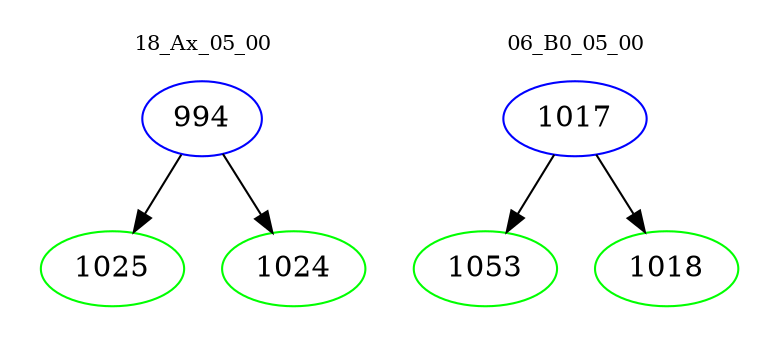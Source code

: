 digraph{
subgraph cluster_0 {
color = white
label = "18_Ax_05_00";
fontsize=10;
T0_994 [label="994", color="blue"]
T0_994 -> T0_1025 [color="black"]
T0_1025 [label="1025", color="green"]
T0_994 -> T0_1024 [color="black"]
T0_1024 [label="1024", color="green"]
}
subgraph cluster_1 {
color = white
label = "06_B0_05_00";
fontsize=10;
T1_1017 [label="1017", color="blue"]
T1_1017 -> T1_1053 [color="black"]
T1_1053 [label="1053", color="green"]
T1_1017 -> T1_1018 [color="black"]
T1_1018 [label="1018", color="green"]
}
}
